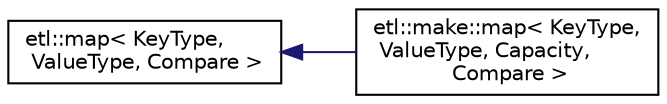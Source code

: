 digraph "Graphical Class Hierarchy"
{
  edge [fontname="Helvetica",fontsize="10",labelfontname="Helvetica",labelfontsize="10"];
  node [fontname="Helvetica",fontsize="10",shape=record];
  rankdir="LR";
  Node0 [label="etl::map\< KeyType,\l ValueType, Compare \>",height=0.2,width=0.4,color="black", fillcolor="white", style="filled",URL="$classetl_1_1map.html"];
  Node0 -> Node1 [dir="back",color="midnightblue",fontsize="10",style="solid",fontname="Helvetica"];
  Node1 [label="etl::make::map\< KeyType,\l ValueType, Capacity,\l Compare \>",height=0.2,width=0.4,color="black", fillcolor="white", style="filled",URL="$classetl_1_1make_1_1map.html"];
}

